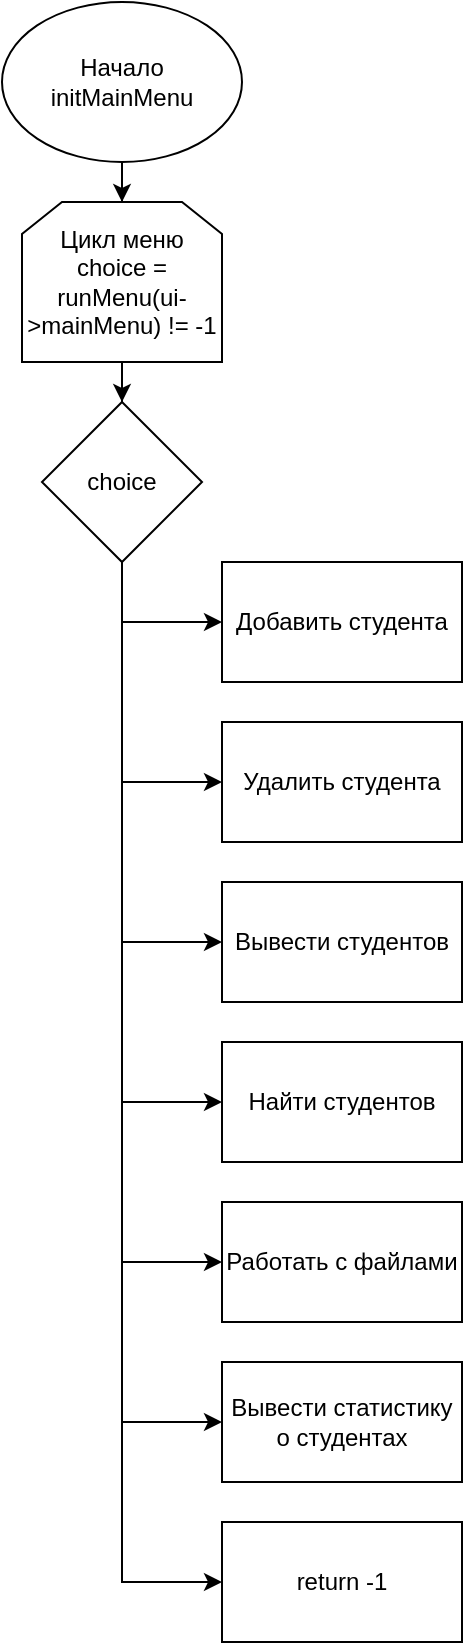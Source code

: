 <mxfile version="22.1.11" type="device">
  <diagram name="Страница — 1" id="V4vKrGJgLLDGlVLZiPCn">
    <mxGraphModel dx="2074" dy="1245" grid="1" gridSize="10" guides="1" tooltips="1" connect="1" arrows="1" fold="1" page="1" pageScale="1" pageWidth="827" pageHeight="1169" math="0" shadow="0">
      <root>
        <mxCell id="0" />
        <mxCell id="1" parent="0" />
        <mxCell id="xBXzRVa8sbBA9ByjeyAv-3" style="edgeStyle=orthogonalEdgeStyle;rounded=0;orthogonalLoop=1;jettySize=auto;html=1;entryX=0.5;entryY=0;entryDx=0;entryDy=0;" edge="1" parent="1" source="xBXzRVa8sbBA9ByjeyAv-1" target="xBXzRVa8sbBA9ByjeyAv-2">
          <mxGeometry relative="1" as="geometry" />
        </mxCell>
        <mxCell id="xBXzRVa8sbBA9ByjeyAv-1" value="Начало&lt;br&gt;initMainMenu" style="ellipse;whiteSpace=wrap;html=1;" vertex="1" parent="1">
          <mxGeometry x="354" y="20" width="120" height="80" as="geometry" />
        </mxCell>
        <mxCell id="xBXzRVa8sbBA9ByjeyAv-5" style="edgeStyle=orthogonalEdgeStyle;rounded=0;orthogonalLoop=1;jettySize=auto;html=1;entryX=0.5;entryY=0;entryDx=0;entryDy=0;" edge="1" parent="1" source="xBXzRVa8sbBA9ByjeyAv-2" target="xBXzRVa8sbBA9ByjeyAv-4">
          <mxGeometry relative="1" as="geometry" />
        </mxCell>
        <mxCell id="xBXzRVa8sbBA9ByjeyAv-2" value="Цикл меню&lt;br&gt;choice = runMenu(ui-&amp;gt;mainMenu) != -1" style="shape=loopLimit;whiteSpace=wrap;html=1;" vertex="1" parent="1">
          <mxGeometry x="364" y="120" width="100" height="80" as="geometry" />
        </mxCell>
        <mxCell id="xBXzRVa8sbBA9ByjeyAv-7" style="edgeStyle=orthogonalEdgeStyle;rounded=0;orthogonalLoop=1;jettySize=auto;html=1;entryX=0;entryY=0.5;entryDx=0;entryDy=0;" edge="1" parent="1" source="xBXzRVa8sbBA9ByjeyAv-4" target="xBXzRVa8sbBA9ByjeyAv-6">
          <mxGeometry relative="1" as="geometry">
            <Array as="points">
              <mxPoint x="414" y="330" />
            </Array>
          </mxGeometry>
        </mxCell>
        <mxCell id="xBXzRVa8sbBA9ByjeyAv-9" style="edgeStyle=orthogonalEdgeStyle;rounded=0;orthogonalLoop=1;jettySize=auto;html=1;entryX=0;entryY=0.5;entryDx=0;entryDy=0;" edge="1" parent="1" source="xBXzRVa8sbBA9ByjeyAv-4" target="xBXzRVa8sbBA9ByjeyAv-8">
          <mxGeometry relative="1" as="geometry">
            <Array as="points">
              <mxPoint x="414" y="410" />
            </Array>
          </mxGeometry>
        </mxCell>
        <mxCell id="xBXzRVa8sbBA9ByjeyAv-15" style="edgeStyle=orthogonalEdgeStyle;rounded=0;orthogonalLoop=1;jettySize=auto;html=1;entryX=0;entryY=0.5;entryDx=0;entryDy=0;" edge="1" parent="1" source="xBXzRVa8sbBA9ByjeyAv-4" target="xBXzRVa8sbBA9ByjeyAv-10">
          <mxGeometry relative="1" as="geometry">
            <Array as="points">
              <mxPoint x="414" y="490" />
            </Array>
          </mxGeometry>
        </mxCell>
        <mxCell id="xBXzRVa8sbBA9ByjeyAv-16" style="edgeStyle=orthogonalEdgeStyle;rounded=0;orthogonalLoop=1;jettySize=auto;html=1;exitX=0.5;exitY=1;exitDx=0;exitDy=0;entryX=0;entryY=0.5;entryDx=0;entryDy=0;" edge="1" parent="1" source="xBXzRVa8sbBA9ByjeyAv-4" target="xBXzRVa8sbBA9ByjeyAv-11">
          <mxGeometry relative="1" as="geometry" />
        </mxCell>
        <mxCell id="xBXzRVa8sbBA9ByjeyAv-17" style="edgeStyle=orthogonalEdgeStyle;rounded=0;orthogonalLoop=1;jettySize=auto;html=1;exitX=0.5;exitY=1;exitDx=0;exitDy=0;entryX=0;entryY=0.5;entryDx=0;entryDy=0;" edge="1" parent="1" source="xBXzRVa8sbBA9ByjeyAv-4" target="xBXzRVa8sbBA9ByjeyAv-12">
          <mxGeometry relative="1" as="geometry" />
        </mxCell>
        <mxCell id="xBXzRVa8sbBA9ByjeyAv-18" style="edgeStyle=orthogonalEdgeStyle;rounded=0;orthogonalLoop=1;jettySize=auto;html=1;exitX=0.5;exitY=1;exitDx=0;exitDy=0;entryX=0;entryY=0.5;entryDx=0;entryDy=0;" edge="1" parent="1" source="xBXzRVa8sbBA9ByjeyAv-4" target="xBXzRVa8sbBA9ByjeyAv-13">
          <mxGeometry relative="1" as="geometry" />
        </mxCell>
        <mxCell id="xBXzRVa8sbBA9ByjeyAv-19" style="edgeStyle=orthogonalEdgeStyle;rounded=0;orthogonalLoop=1;jettySize=auto;html=1;exitX=0.5;exitY=1;exitDx=0;exitDy=0;entryX=0;entryY=0.5;entryDx=0;entryDy=0;" edge="1" parent="1" source="xBXzRVa8sbBA9ByjeyAv-4" target="xBXzRVa8sbBA9ByjeyAv-14">
          <mxGeometry relative="1" as="geometry" />
        </mxCell>
        <mxCell id="xBXzRVa8sbBA9ByjeyAv-4" value="choice" style="rhombus;whiteSpace=wrap;html=1;" vertex="1" parent="1">
          <mxGeometry x="374" y="220" width="80" height="80" as="geometry" />
        </mxCell>
        <mxCell id="xBXzRVa8sbBA9ByjeyAv-6" value="Добавить студента" style="rounded=0;whiteSpace=wrap;html=1;" vertex="1" parent="1">
          <mxGeometry x="464" y="300" width="120" height="60" as="geometry" />
        </mxCell>
        <mxCell id="xBXzRVa8sbBA9ByjeyAv-8" value="Удалить студента" style="rounded=0;whiteSpace=wrap;html=1;" vertex="1" parent="1">
          <mxGeometry x="464" y="380" width="120" height="60" as="geometry" />
        </mxCell>
        <mxCell id="xBXzRVa8sbBA9ByjeyAv-10" value="Вывести студентов" style="rounded=0;whiteSpace=wrap;html=1;" vertex="1" parent="1">
          <mxGeometry x="464" y="460" width="120" height="60" as="geometry" />
        </mxCell>
        <mxCell id="xBXzRVa8sbBA9ByjeyAv-11" value="Найти студентов" style="rounded=0;whiteSpace=wrap;html=1;" vertex="1" parent="1">
          <mxGeometry x="464" y="540" width="120" height="60" as="geometry" />
        </mxCell>
        <mxCell id="xBXzRVa8sbBA9ByjeyAv-12" value="Работать с файлами" style="rounded=0;whiteSpace=wrap;html=1;" vertex="1" parent="1">
          <mxGeometry x="464" y="620" width="120" height="60" as="geometry" />
        </mxCell>
        <mxCell id="xBXzRVa8sbBA9ByjeyAv-13" value="Вывести статистику о студентах" style="rounded=0;whiteSpace=wrap;html=1;" vertex="1" parent="1">
          <mxGeometry x="464" y="700" width="120" height="60" as="geometry" />
        </mxCell>
        <mxCell id="xBXzRVa8sbBA9ByjeyAv-14" value="return -1" style="rounded=0;whiteSpace=wrap;html=1;" vertex="1" parent="1">
          <mxGeometry x="464" y="780" width="120" height="60" as="geometry" />
        </mxCell>
      </root>
    </mxGraphModel>
  </diagram>
</mxfile>
